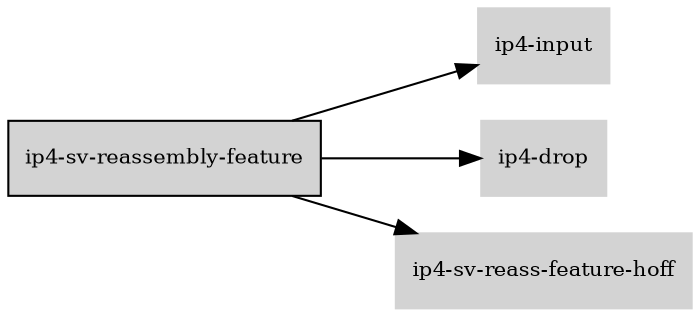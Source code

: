 digraph "ip4_sv_reassembly_feature_subgraph" {
  rankdir=LR;
  node [shape=box, style=filled, fontsize=10, color=lightgray, fontcolor=black, fillcolor=lightgray];
  "ip4-sv-reassembly-feature" [color=black, fontcolor=black, fillcolor=lightgray];
  edge [fontsize=8];
  "ip4-sv-reassembly-feature" -> "ip4-input";
  "ip4-sv-reassembly-feature" -> "ip4-drop";
  "ip4-sv-reassembly-feature" -> "ip4-sv-reass-feature-hoff";
}
